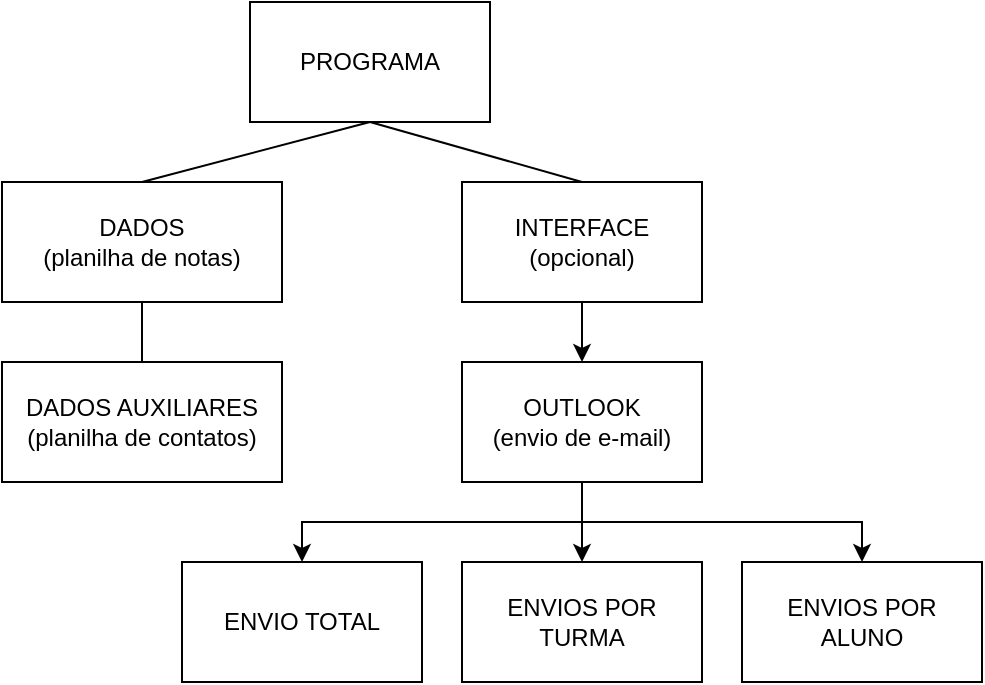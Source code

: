 <mxfile version="27.0.6">
  <diagram name="Página-1" id="lGfjz8IYYPel11SGS1lB">
    <mxGraphModel dx="1426" dy="751" grid="1" gridSize="10" guides="1" tooltips="1" connect="1" arrows="1" fold="1" page="1" pageScale="1" pageWidth="827" pageHeight="1169" math="0" shadow="0">
      <root>
        <mxCell id="0" />
        <mxCell id="1" parent="0" />
        <mxCell id="kE_kl66qlNPYI8pfJwiT-1" value="DADOS&lt;br&gt;(planilha de notas)" style="rounded=0;whiteSpace=wrap;html=1;" parent="1" vertex="1">
          <mxGeometry x="60" y="120" width="140" height="60" as="geometry" />
        </mxCell>
        <mxCell id="kE_kl66qlNPYI8pfJwiT-11" style="rounded=0;orthogonalLoop=1;jettySize=auto;html=1;exitX=0.5;exitY=1;exitDx=0;exitDy=0;entryX=0.5;entryY=0;entryDx=0;entryDy=0;strokeColor=default;" parent="1" source="kE_kl66qlNPYI8pfJwiT-5" target="kE_kl66qlNPYI8pfJwiT-7" edge="1">
          <mxGeometry relative="1" as="geometry" />
        </mxCell>
        <mxCell id="kE_kl66qlNPYI8pfJwiT-3" value="PROGRAMA" style="rounded=0;whiteSpace=wrap;html=1;" parent="1" vertex="1">
          <mxGeometry x="184" y="30" width="120" height="60" as="geometry" />
        </mxCell>
        <mxCell id="kE_kl66qlNPYI8pfJwiT-4" value="" style="endArrow=none;html=1;rounded=0;entryX=0.5;entryY=1;entryDx=0;entryDy=0;exitX=0.5;exitY=0;exitDx=0;exitDy=0;" parent="1" source="kE_kl66qlNPYI8pfJwiT-1" target="kE_kl66qlNPYI8pfJwiT-3" edge="1">
          <mxGeometry width="50" height="50" relative="1" as="geometry">
            <mxPoint x="110" y="410" as="sourcePoint" />
            <mxPoint x="160" y="360" as="targetPoint" />
          </mxGeometry>
        </mxCell>
        <mxCell id="kE_kl66qlNPYI8pfJwiT-5" value="INTERFACE&lt;br&gt;(opcional)" style="rounded=0;whiteSpace=wrap;html=1;" parent="1" vertex="1">
          <mxGeometry x="290" y="120" width="120" height="60" as="geometry" />
        </mxCell>
        <mxCell id="kE_kl66qlNPYI8pfJwiT-6" value="" style="endArrow=none;html=1;rounded=0;entryX=0.5;entryY=1;entryDx=0;entryDy=0;exitX=0.5;exitY=0;exitDx=0;exitDy=0;" parent="1" source="kE_kl66qlNPYI8pfJwiT-5" target="kE_kl66qlNPYI8pfJwiT-3" edge="1">
          <mxGeometry width="50" height="50" relative="1" as="geometry">
            <mxPoint x="110" y="410" as="sourcePoint" />
            <mxPoint x="160" y="360" as="targetPoint" />
          </mxGeometry>
        </mxCell>
        <mxCell id="kE_kl66qlNPYI8pfJwiT-16" style="edgeStyle=orthogonalEdgeStyle;rounded=0;orthogonalLoop=1;jettySize=auto;html=1;exitX=0.5;exitY=1;exitDx=0;exitDy=0;" parent="1" source="kE_kl66qlNPYI8pfJwiT-7" target="kE_kl66qlNPYI8pfJwiT-15" edge="1">
          <mxGeometry relative="1" as="geometry" />
        </mxCell>
        <mxCell id="kE_kl66qlNPYI8pfJwiT-7" value="OUTLOOK&lt;div&gt;(envio de e-mail)&lt;/div&gt;" style="rounded=0;whiteSpace=wrap;html=1;" parent="1" vertex="1">
          <mxGeometry x="290" y="210" width="120" height="60" as="geometry" />
        </mxCell>
        <mxCell id="kE_kl66qlNPYI8pfJwiT-12" value="DADOS AUXILIARES&lt;br&gt;(planilha de contatos)" style="rounded=0;whiteSpace=wrap;html=1;" parent="1" vertex="1">
          <mxGeometry x="60" y="210" width="140" height="60" as="geometry" />
        </mxCell>
        <mxCell id="kE_kl66qlNPYI8pfJwiT-14" value="" style="endArrow=none;html=1;rounded=0;entryX=0.5;entryY=1;entryDx=0;entryDy=0;exitX=0.5;exitY=0;exitDx=0;exitDy=0;" parent="1" source="kE_kl66qlNPYI8pfJwiT-12" target="kE_kl66qlNPYI8pfJwiT-1" edge="1">
          <mxGeometry width="50" height="50" relative="1" as="geometry">
            <mxPoint x="160" y="340" as="sourcePoint" />
            <mxPoint x="210" y="290" as="targetPoint" />
          </mxGeometry>
        </mxCell>
        <mxCell id="kE_kl66qlNPYI8pfJwiT-15" value="ENVIO TOTAL" style="rounded=0;whiteSpace=wrap;html=1;" parent="1" vertex="1">
          <mxGeometry x="150" y="310" width="120" height="60" as="geometry" />
        </mxCell>
        <mxCell id="kE_kl66qlNPYI8pfJwiT-18" value="ENVIOS POR ALUNO" style="rounded=0;whiteSpace=wrap;html=1;" parent="1" vertex="1">
          <mxGeometry x="430" y="310" width="120" height="60" as="geometry" />
        </mxCell>
        <mxCell id="kE_kl66qlNPYI8pfJwiT-19" value="ENVIOS POR TURMA" style="rounded=0;whiteSpace=wrap;html=1;" parent="1" vertex="1">
          <mxGeometry x="290" y="310" width="120" height="60" as="geometry" />
        </mxCell>
        <mxCell id="kE_kl66qlNPYI8pfJwiT-20" style="edgeStyle=orthogonalEdgeStyle;rounded=0;orthogonalLoop=1;jettySize=auto;html=1;entryX=0.5;entryY=0;entryDx=0;entryDy=0;exitX=0.5;exitY=1;exitDx=0;exitDy=0;" parent="1" source="kE_kl66qlNPYI8pfJwiT-7" target="kE_kl66qlNPYI8pfJwiT-19" edge="1">
          <mxGeometry relative="1" as="geometry">
            <mxPoint x="400" y="280" as="sourcePoint" />
            <mxPoint x="220" y="320" as="targetPoint" />
          </mxGeometry>
        </mxCell>
        <mxCell id="kE_kl66qlNPYI8pfJwiT-21" style="edgeStyle=orthogonalEdgeStyle;rounded=0;orthogonalLoop=1;jettySize=auto;html=1;entryX=0.5;entryY=0;entryDx=0;entryDy=0;exitX=0.5;exitY=1;exitDx=0;exitDy=0;" parent="1" source="kE_kl66qlNPYI8pfJwiT-7" target="kE_kl66qlNPYI8pfJwiT-18" edge="1">
          <mxGeometry relative="1" as="geometry">
            <mxPoint x="360" y="280" as="sourcePoint" />
            <mxPoint x="374" y="320" as="targetPoint" />
          </mxGeometry>
        </mxCell>
      </root>
    </mxGraphModel>
  </diagram>
</mxfile>

